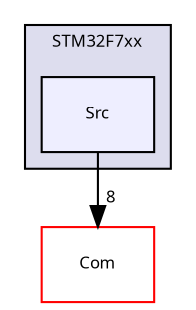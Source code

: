 digraph "Src/MCU/STM32F7xx/Src" {
  compound=true
  node [ fontsize="8", fontname="Sans"];
  edge [ labelfontsize="8", labelfontname="Sans"];
  subgraph clusterdir_b77c033deeca566f0847c68c68cc5034 {
    graph [ bgcolor="#ddddee", pencolor="black", label="STM32F7xx" fontname="Sans", fontsize="8", URL="dir_b77c033deeca566f0847c68c68cc5034.html"]
  dir_1b447feb80553055b4e150da51ea04dd [shape=box, label="Src", style="filled", fillcolor="#eeeeff", pencolor="black", URL="dir_1b447feb80553055b4e150da51ea04dd.html"];
  }
  dir_bd6076192d431881978bb9a63bffcd65 [shape=box label="Com" fillcolor="white" style="filled" color="red" URL="dir_bd6076192d431881978bb9a63bffcd65.html"];
  dir_1b447feb80553055b4e150da51ea04dd->dir_bd6076192d431881978bb9a63bffcd65 [headlabel="8", labeldistance=1.5 headhref="dir_000028_000001.html"];
}
